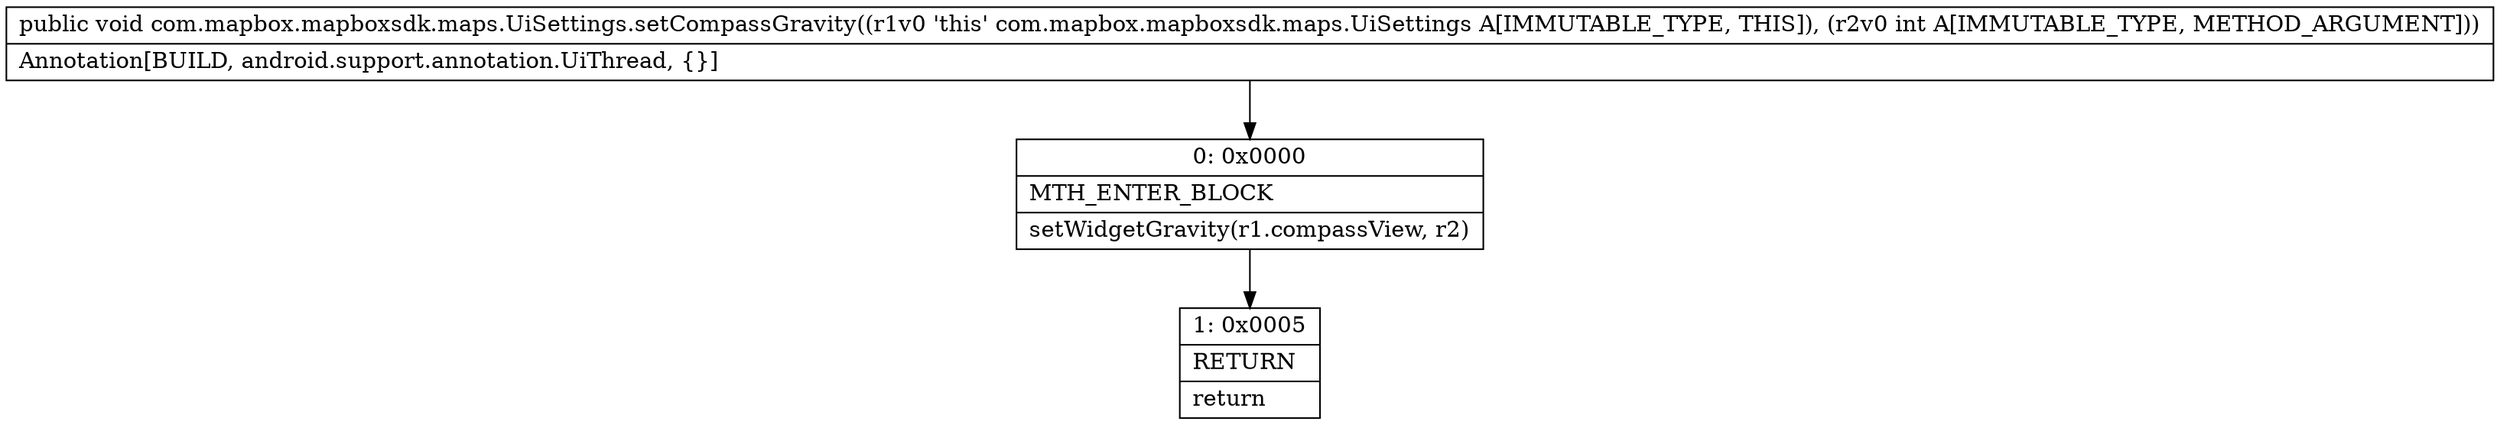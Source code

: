 digraph "CFG forcom.mapbox.mapboxsdk.maps.UiSettings.setCompassGravity(I)V" {
Node_0 [shape=record,label="{0\:\ 0x0000|MTH_ENTER_BLOCK\l|setWidgetGravity(r1.compassView, r2)\l}"];
Node_1 [shape=record,label="{1\:\ 0x0005|RETURN\l|return\l}"];
MethodNode[shape=record,label="{public void com.mapbox.mapboxsdk.maps.UiSettings.setCompassGravity((r1v0 'this' com.mapbox.mapboxsdk.maps.UiSettings A[IMMUTABLE_TYPE, THIS]), (r2v0 int A[IMMUTABLE_TYPE, METHOD_ARGUMENT]))  | Annotation[BUILD, android.support.annotation.UiThread, \{\}]\l}"];
MethodNode -> Node_0;
Node_0 -> Node_1;
}

